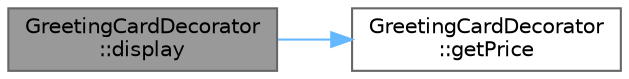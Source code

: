 digraph "GreetingCardDecorator::display"
{
 // INTERACTIVE_SVG=YES
 // LATEX_PDF_SIZE
  bgcolor="transparent";
  edge [fontname=Helvetica,fontsize=10,labelfontname=Helvetica,labelfontsize=10];
  node [fontname=Helvetica,fontsize=10,shape=box,height=0.2,width=0.4];
  rankdir="LR";
  Node1 [id="Node000001",label="GreetingCardDecorator\l::display",height=0.2,width=0.4,color="gray40", fillcolor="grey60", style="filled", fontcolor="black",tooltip="Displays product with greeting card information."];
  Node1 -> Node2 [id="edge1_Node000001_Node000002",color="steelblue1",style="solid",tooltip=" "];
  Node2 [id="Node000002",label="GreetingCardDecorator\l::getPrice",height=0.2,width=0.4,color="grey40", fillcolor="white", style="filled",URL="$class_greeting_card_decorator.html#a4ac23461557244baf305397682691d28",tooltip="Gets total price including greeting card."];
}
